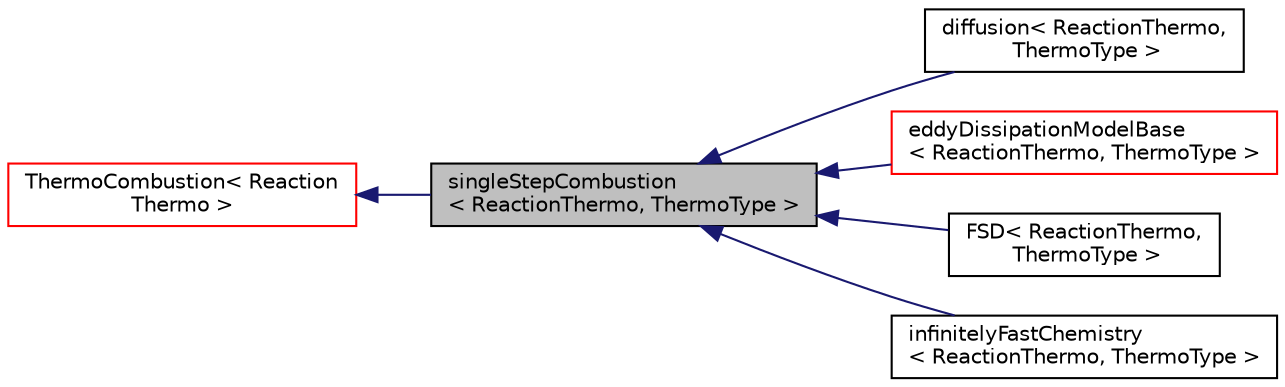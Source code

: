 digraph "singleStepCombustion&lt; ReactionThermo, ThermoType &gt;"
{
  bgcolor="transparent";
  edge [fontname="Helvetica",fontsize="10",labelfontname="Helvetica",labelfontsize="10"];
  node [fontname="Helvetica",fontsize="10",shape=record];
  rankdir="LR";
  Node1 [label="singleStepCombustion\l\< ReactionThermo, ThermoType \>",height=0.2,width=0.4,color="black", fillcolor="grey75", style="filled" fontcolor="black"];
  Node2 -> Node1 [dir="back",color="midnightblue",fontsize="10",style="solid",fontname="Helvetica"];
  Node2 [label="ThermoCombustion\< Reaction\lThermo \>",height=0.2,width=0.4,color="red",URL="$classFoam_1_1ThermoCombustion.html",tooltip="Thermo model wrapper for combustion models. "];
  Node1 -> Node3 [dir="back",color="midnightblue",fontsize="10",style="solid",fontname="Helvetica"];
  Node3 [label="diffusion\< ReactionThermo,\l ThermoType \>",height=0.2,width=0.4,color="black",URL="$classFoam_1_1combustionModels_1_1diffusion.html",tooltip="Simple diffusion-based combustion model based on the principle mixed is burnt. Additional parameter C..."];
  Node1 -> Node4 [dir="back",color="midnightblue",fontsize="10",style="solid",fontname="Helvetica"];
  Node4 [label="eddyDissipationModelBase\l\< ReactionThermo, ThermoType \>",height=0.2,width=0.4,color="red",URL="$classFoam_1_1combustionModels_1_1eddyDissipationModelBase.html",tooltip="Standard Eddy Dissipation Model based on the assumption that the reaction rates are controlled by the..."];
  Node1 -> Node5 [dir="back",color="midnightblue",fontsize="10",style="solid",fontname="Helvetica"];
  Node5 [label="FSD\< ReactionThermo,\l ThermoType \>",height=0.2,width=0.4,color="black",URL="$classFoam_1_1combustionModels_1_1FSD.html",tooltip="Flame Surface Dennsity (FDS) combustion model. "];
  Node1 -> Node6 [dir="back",color="midnightblue",fontsize="10",style="solid",fontname="Helvetica"];
  Node6 [label="infinitelyFastChemistry\l\< ReactionThermo, ThermoType \>",height=0.2,width=0.4,color="black",URL="$classFoam_1_1combustionModels_1_1infinitelyFastChemistry.html",tooltip="Simple infinitely fast chemistry combustion model based on the principle mixed is burnt..."];
}
